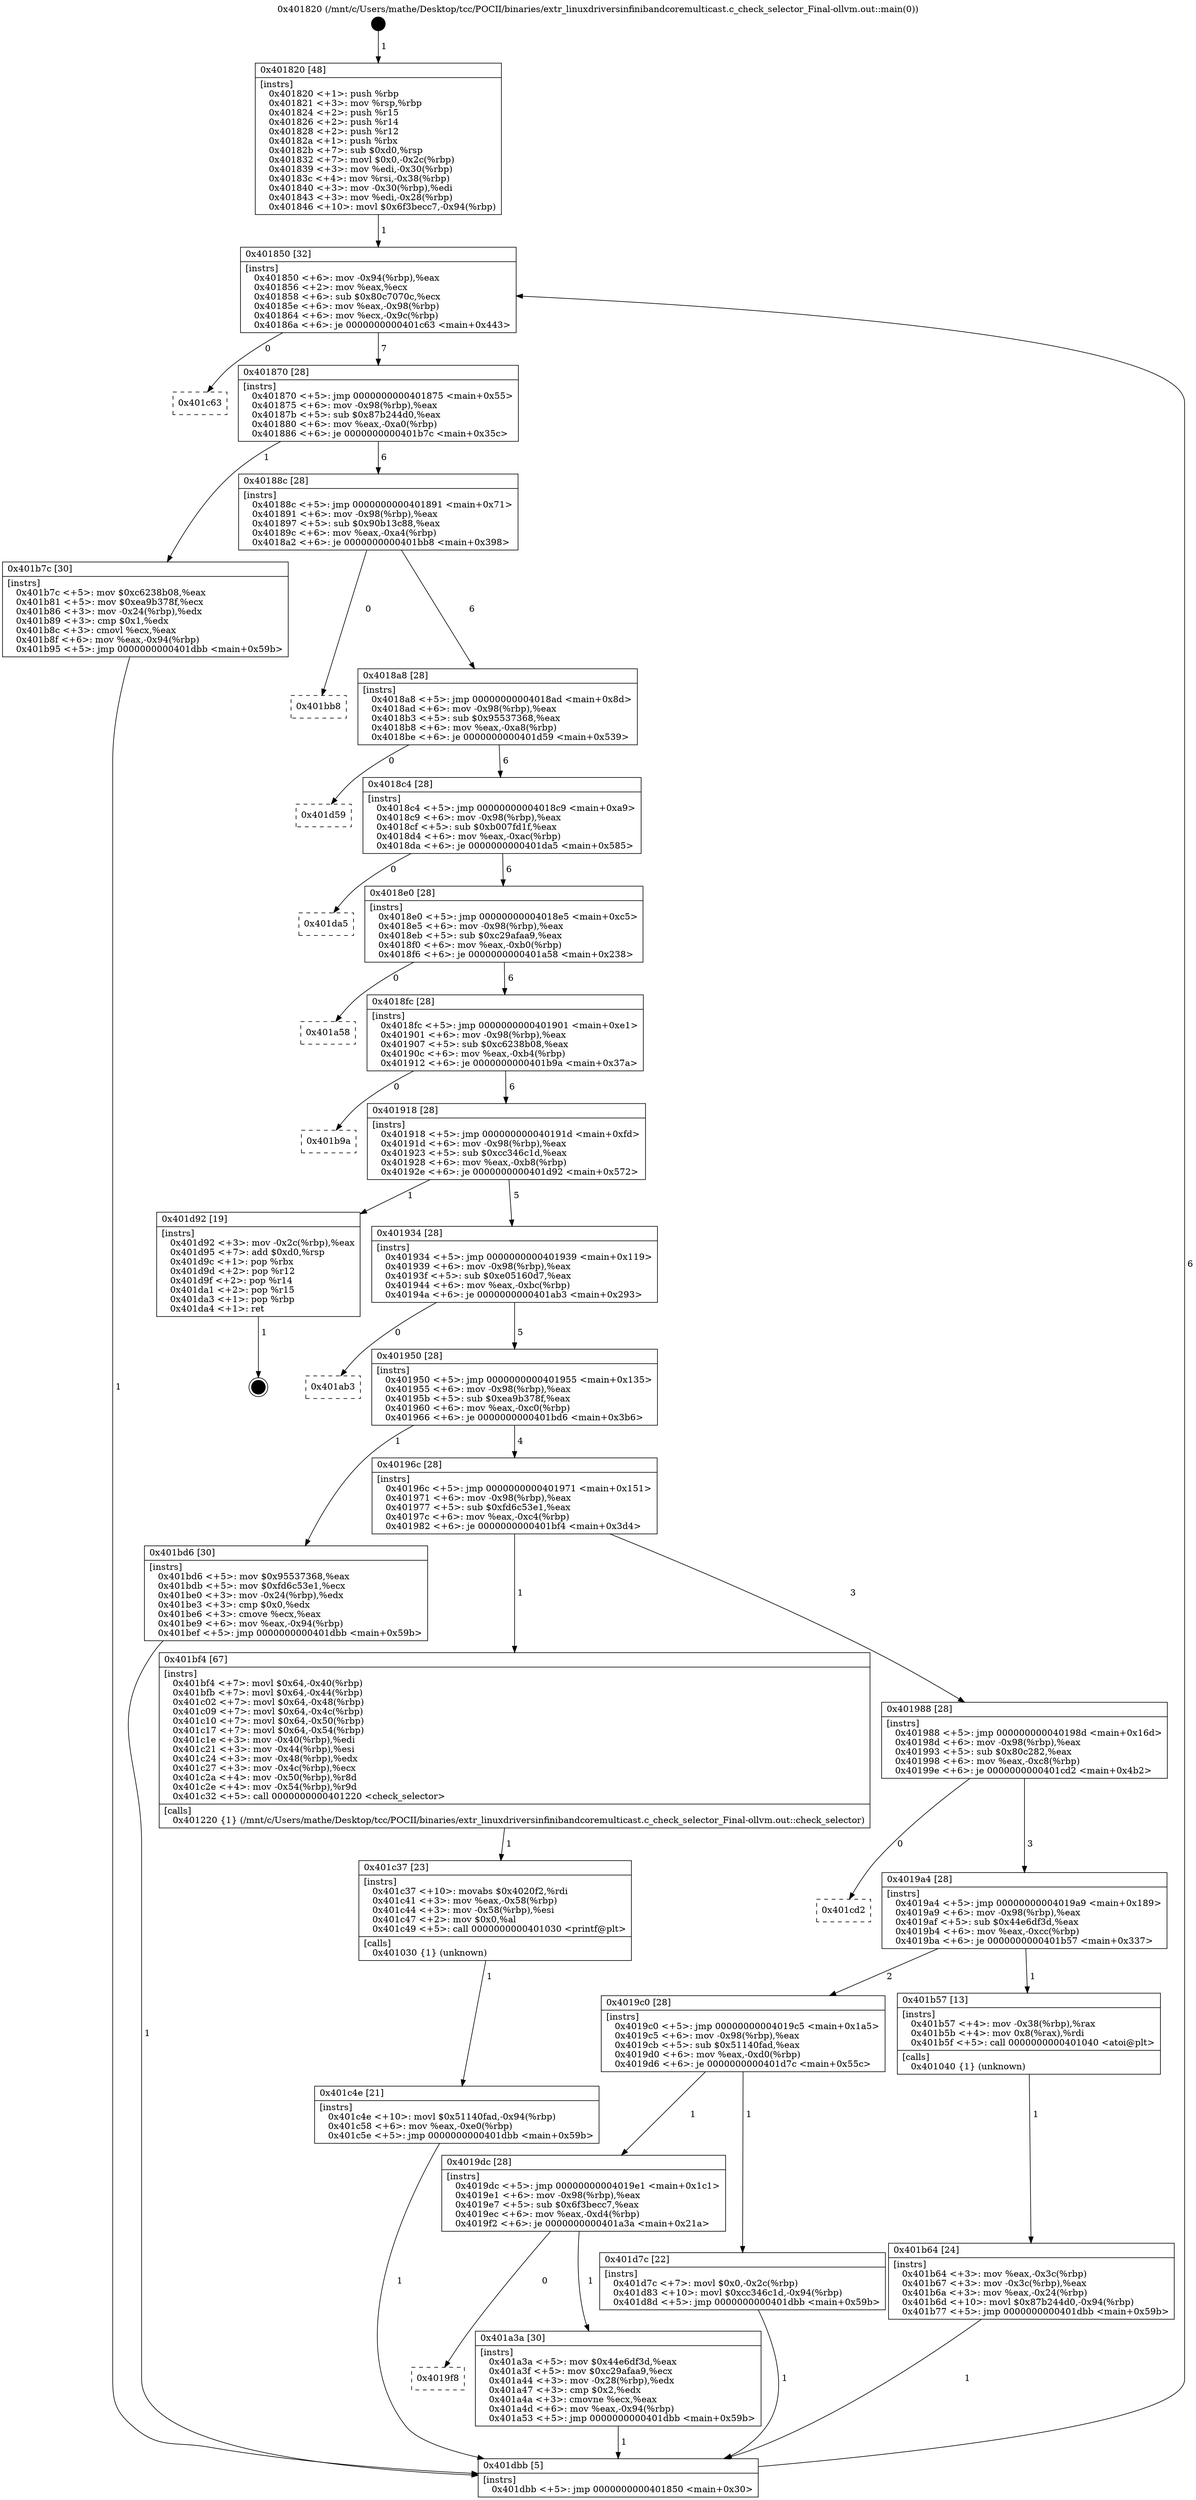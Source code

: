 digraph "0x401820" {
  label = "0x401820 (/mnt/c/Users/mathe/Desktop/tcc/POCII/binaries/extr_linuxdriversinfinibandcoremulticast.c_check_selector_Final-ollvm.out::main(0))"
  labelloc = "t"
  node[shape=record]

  Entry [label="",width=0.3,height=0.3,shape=circle,fillcolor=black,style=filled]
  "0x401850" [label="{
     0x401850 [32]\l
     | [instrs]\l
     &nbsp;&nbsp;0x401850 \<+6\>: mov -0x94(%rbp),%eax\l
     &nbsp;&nbsp;0x401856 \<+2\>: mov %eax,%ecx\l
     &nbsp;&nbsp;0x401858 \<+6\>: sub $0x80c7070c,%ecx\l
     &nbsp;&nbsp;0x40185e \<+6\>: mov %eax,-0x98(%rbp)\l
     &nbsp;&nbsp;0x401864 \<+6\>: mov %ecx,-0x9c(%rbp)\l
     &nbsp;&nbsp;0x40186a \<+6\>: je 0000000000401c63 \<main+0x443\>\l
  }"]
  "0x401c63" [label="{
     0x401c63\l
  }", style=dashed]
  "0x401870" [label="{
     0x401870 [28]\l
     | [instrs]\l
     &nbsp;&nbsp;0x401870 \<+5\>: jmp 0000000000401875 \<main+0x55\>\l
     &nbsp;&nbsp;0x401875 \<+6\>: mov -0x98(%rbp),%eax\l
     &nbsp;&nbsp;0x40187b \<+5\>: sub $0x87b244d0,%eax\l
     &nbsp;&nbsp;0x401880 \<+6\>: mov %eax,-0xa0(%rbp)\l
     &nbsp;&nbsp;0x401886 \<+6\>: je 0000000000401b7c \<main+0x35c\>\l
  }"]
  Exit [label="",width=0.3,height=0.3,shape=circle,fillcolor=black,style=filled,peripheries=2]
  "0x401b7c" [label="{
     0x401b7c [30]\l
     | [instrs]\l
     &nbsp;&nbsp;0x401b7c \<+5\>: mov $0xc6238b08,%eax\l
     &nbsp;&nbsp;0x401b81 \<+5\>: mov $0xea9b378f,%ecx\l
     &nbsp;&nbsp;0x401b86 \<+3\>: mov -0x24(%rbp),%edx\l
     &nbsp;&nbsp;0x401b89 \<+3\>: cmp $0x1,%edx\l
     &nbsp;&nbsp;0x401b8c \<+3\>: cmovl %ecx,%eax\l
     &nbsp;&nbsp;0x401b8f \<+6\>: mov %eax,-0x94(%rbp)\l
     &nbsp;&nbsp;0x401b95 \<+5\>: jmp 0000000000401dbb \<main+0x59b\>\l
  }"]
  "0x40188c" [label="{
     0x40188c [28]\l
     | [instrs]\l
     &nbsp;&nbsp;0x40188c \<+5\>: jmp 0000000000401891 \<main+0x71\>\l
     &nbsp;&nbsp;0x401891 \<+6\>: mov -0x98(%rbp),%eax\l
     &nbsp;&nbsp;0x401897 \<+5\>: sub $0x90b13c88,%eax\l
     &nbsp;&nbsp;0x40189c \<+6\>: mov %eax,-0xa4(%rbp)\l
     &nbsp;&nbsp;0x4018a2 \<+6\>: je 0000000000401bb8 \<main+0x398\>\l
  }"]
  "0x401c4e" [label="{
     0x401c4e [21]\l
     | [instrs]\l
     &nbsp;&nbsp;0x401c4e \<+10\>: movl $0x51140fad,-0x94(%rbp)\l
     &nbsp;&nbsp;0x401c58 \<+6\>: mov %eax,-0xe0(%rbp)\l
     &nbsp;&nbsp;0x401c5e \<+5\>: jmp 0000000000401dbb \<main+0x59b\>\l
  }"]
  "0x401bb8" [label="{
     0x401bb8\l
  }", style=dashed]
  "0x4018a8" [label="{
     0x4018a8 [28]\l
     | [instrs]\l
     &nbsp;&nbsp;0x4018a8 \<+5\>: jmp 00000000004018ad \<main+0x8d\>\l
     &nbsp;&nbsp;0x4018ad \<+6\>: mov -0x98(%rbp),%eax\l
     &nbsp;&nbsp;0x4018b3 \<+5\>: sub $0x95537368,%eax\l
     &nbsp;&nbsp;0x4018b8 \<+6\>: mov %eax,-0xa8(%rbp)\l
     &nbsp;&nbsp;0x4018be \<+6\>: je 0000000000401d59 \<main+0x539\>\l
  }"]
  "0x401c37" [label="{
     0x401c37 [23]\l
     | [instrs]\l
     &nbsp;&nbsp;0x401c37 \<+10\>: movabs $0x4020f2,%rdi\l
     &nbsp;&nbsp;0x401c41 \<+3\>: mov %eax,-0x58(%rbp)\l
     &nbsp;&nbsp;0x401c44 \<+3\>: mov -0x58(%rbp),%esi\l
     &nbsp;&nbsp;0x401c47 \<+2\>: mov $0x0,%al\l
     &nbsp;&nbsp;0x401c49 \<+5\>: call 0000000000401030 \<printf@plt\>\l
     | [calls]\l
     &nbsp;&nbsp;0x401030 \{1\} (unknown)\l
  }"]
  "0x401d59" [label="{
     0x401d59\l
  }", style=dashed]
  "0x4018c4" [label="{
     0x4018c4 [28]\l
     | [instrs]\l
     &nbsp;&nbsp;0x4018c4 \<+5\>: jmp 00000000004018c9 \<main+0xa9\>\l
     &nbsp;&nbsp;0x4018c9 \<+6\>: mov -0x98(%rbp),%eax\l
     &nbsp;&nbsp;0x4018cf \<+5\>: sub $0xb007fd1f,%eax\l
     &nbsp;&nbsp;0x4018d4 \<+6\>: mov %eax,-0xac(%rbp)\l
     &nbsp;&nbsp;0x4018da \<+6\>: je 0000000000401da5 \<main+0x585\>\l
  }"]
  "0x401b64" [label="{
     0x401b64 [24]\l
     | [instrs]\l
     &nbsp;&nbsp;0x401b64 \<+3\>: mov %eax,-0x3c(%rbp)\l
     &nbsp;&nbsp;0x401b67 \<+3\>: mov -0x3c(%rbp),%eax\l
     &nbsp;&nbsp;0x401b6a \<+3\>: mov %eax,-0x24(%rbp)\l
     &nbsp;&nbsp;0x401b6d \<+10\>: movl $0x87b244d0,-0x94(%rbp)\l
     &nbsp;&nbsp;0x401b77 \<+5\>: jmp 0000000000401dbb \<main+0x59b\>\l
  }"]
  "0x401da5" [label="{
     0x401da5\l
  }", style=dashed]
  "0x4018e0" [label="{
     0x4018e0 [28]\l
     | [instrs]\l
     &nbsp;&nbsp;0x4018e0 \<+5\>: jmp 00000000004018e5 \<main+0xc5\>\l
     &nbsp;&nbsp;0x4018e5 \<+6\>: mov -0x98(%rbp),%eax\l
     &nbsp;&nbsp;0x4018eb \<+5\>: sub $0xc29afaa9,%eax\l
     &nbsp;&nbsp;0x4018f0 \<+6\>: mov %eax,-0xb0(%rbp)\l
     &nbsp;&nbsp;0x4018f6 \<+6\>: je 0000000000401a58 \<main+0x238\>\l
  }"]
  "0x401820" [label="{
     0x401820 [48]\l
     | [instrs]\l
     &nbsp;&nbsp;0x401820 \<+1\>: push %rbp\l
     &nbsp;&nbsp;0x401821 \<+3\>: mov %rsp,%rbp\l
     &nbsp;&nbsp;0x401824 \<+2\>: push %r15\l
     &nbsp;&nbsp;0x401826 \<+2\>: push %r14\l
     &nbsp;&nbsp;0x401828 \<+2\>: push %r12\l
     &nbsp;&nbsp;0x40182a \<+1\>: push %rbx\l
     &nbsp;&nbsp;0x40182b \<+7\>: sub $0xd0,%rsp\l
     &nbsp;&nbsp;0x401832 \<+7\>: movl $0x0,-0x2c(%rbp)\l
     &nbsp;&nbsp;0x401839 \<+3\>: mov %edi,-0x30(%rbp)\l
     &nbsp;&nbsp;0x40183c \<+4\>: mov %rsi,-0x38(%rbp)\l
     &nbsp;&nbsp;0x401840 \<+3\>: mov -0x30(%rbp),%edi\l
     &nbsp;&nbsp;0x401843 \<+3\>: mov %edi,-0x28(%rbp)\l
     &nbsp;&nbsp;0x401846 \<+10\>: movl $0x6f3becc7,-0x94(%rbp)\l
  }"]
  "0x401a58" [label="{
     0x401a58\l
  }", style=dashed]
  "0x4018fc" [label="{
     0x4018fc [28]\l
     | [instrs]\l
     &nbsp;&nbsp;0x4018fc \<+5\>: jmp 0000000000401901 \<main+0xe1\>\l
     &nbsp;&nbsp;0x401901 \<+6\>: mov -0x98(%rbp),%eax\l
     &nbsp;&nbsp;0x401907 \<+5\>: sub $0xc6238b08,%eax\l
     &nbsp;&nbsp;0x40190c \<+6\>: mov %eax,-0xb4(%rbp)\l
     &nbsp;&nbsp;0x401912 \<+6\>: je 0000000000401b9a \<main+0x37a\>\l
  }"]
  "0x401dbb" [label="{
     0x401dbb [5]\l
     | [instrs]\l
     &nbsp;&nbsp;0x401dbb \<+5\>: jmp 0000000000401850 \<main+0x30\>\l
  }"]
  "0x401b9a" [label="{
     0x401b9a\l
  }", style=dashed]
  "0x401918" [label="{
     0x401918 [28]\l
     | [instrs]\l
     &nbsp;&nbsp;0x401918 \<+5\>: jmp 000000000040191d \<main+0xfd\>\l
     &nbsp;&nbsp;0x40191d \<+6\>: mov -0x98(%rbp),%eax\l
     &nbsp;&nbsp;0x401923 \<+5\>: sub $0xcc346c1d,%eax\l
     &nbsp;&nbsp;0x401928 \<+6\>: mov %eax,-0xb8(%rbp)\l
     &nbsp;&nbsp;0x40192e \<+6\>: je 0000000000401d92 \<main+0x572\>\l
  }"]
  "0x4019f8" [label="{
     0x4019f8\l
  }", style=dashed]
  "0x401d92" [label="{
     0x401d92 [19]\l
     | [instrs]\l
     &nbsp;&nbsp;0x401d92 \<+3\>: mov -0x2c(%rbp),%eax\l
     &nbsp;&nbsp;0x401d95 \<+7\>: add $0xd0,%rsp\l
     &nbsp;&nbsp;0x401d9c \<+1\>: pop %rbx\l
     &nbsp;&nbsp;0x401d9d \<+2\>: pop %r12\l
     &nbsp;&nbsp;0x401d9f \<+2\>: pop %r14\l
     &nbsp;&nbsp;0x401da1 \<+2\>: pop %r15\l
     &nbsp;&nbsp;0x401da3 \<+1\>: pop %rbp\l
     &nbsp;&nbsp;0x401da4 \<+1\>: ret\l
  }"]
  "0x401934" [label="{
     0x401934 [28]\l
     | [instrs]\l
     &nbsp;&nbsp;0x401934 \<+5\>: jmp 0000000000401939 \<main+0x119\>\l
     &nbsp;&nbsp;0x401939 \<+6\>: mov -0x98(%rbp),%eax\l
     &nbsp;&nbsp;0x40193f \<+5\>: sub $0xe05160d7,%eax\l
     &nbsp;&nbsp;0x401944 \<+6\>: mov %eax,-0xbc(%rbp)\l
     &nbsp;&nbsp;0x40194a \<+6\>: je 0000000000401ab3 \<main+0x293\>\l
  }"]
  "0x401a3a" [label="{
     0x401a3a [30]\l
     | [instrs]\l
     &nbsp;&nbsp;0x401a3a \<+5\>: mov $0x44e6df3d,%eax\l
     &nbsp;&nbsp;0x401a3f \<+5\>: mov $0xc29afaa9,%ecx\l
     &nbsp;&nbsp;0x401a44 \<+3\>: mov -0x28(%rbp),%edx\l
     &nbsp;&nbsp;0x401a47 \<+3\>: cmp $0x2,%edx\l
     &nbsp;&nbsp;0x401a4a \<+3\>: cmovne %ecx,%eax\l
     &nbsp;&nbsp;0x401a4d \<+6\>: mov %eax,-0x94(%rbp)\l
     &nbsp;&nbsp;0x401a53 \<+5\>: jmp 0000000000401dbb \<main+0x59b\>\l
  }"]
  "0x401ab3" [label="{
     0x401ab3\l
  }", style=dashed]
  "0x401950" [label="{
     0x401950 [28]\l
     | [instrs]\l
     &nbsp;&nbsp;0x401950 \<+5\>: jmp 0000000000401955 \<main+0x135\>\l
     &nbsp;&nbsp;0x401955 \<+6\>: mov -0x98(%rbp),%eax\l
     &nbsp;&nbsp;0x40195b \<+5\>: sub $0xea9b378f,%eax\l
     &nbsp;&nbsp;0x401960 \<+6\>: mov %eax,-0xc0(%rbp)\l
     &nbsp;&nbsp;0x401966 \<+6\>: je 0000000000401bd6 \<main+0x3b6\>\l
  }"]
  "0x4019dc" [label="{
     0x4019dc [28]\l
     | [instrs]\l
     &nbsp;&nbsp;0x4019dc \<+5\>: jmp 00000000004019e1 \<main+0x1c1\>\l
     &nbsp;&nbsp;0x4019e1 \<+6\>: mov -0x98(%rbp),%eax\l
     &nbsp;&nbsp;0x4019e7 \<+5\>: sub $0x6f3becc7,%eax\l
     &nbsp;&nbsp;0x4019ec \<+6\>: mov %eax,-0xd4(%rbp)\l
     &nbsp;&nbsp;0x4019f2 \<+6\>: je 0000000000401a3a \<main+0x21a\>\l
  }"]
  "0x401bd6" [label="{
     0x401bd6 [30]\l
     | [instrs]\l
     &nbsp;&nbsp;0x401bd6 \<+5\>: mov $0x95537368,%eax\l
     &nbsp;&nbsp;0x401bdb \<+5\>: mov $0xfd6c53e1,%ecx\l
     &nbsp;&nbsp;0x401be0 \<+3\>: mov -0x24(%rbp),%edx\l
     &nbsp;&nbsp;0x401be3 \<+3\>: cmp $0x0,%edx\l
     &nbsp;&nbsp;0x401be6 \<+3\>: cmove %ecx,%eax\l
     &nbsp;&nbsp;0x401be9 \<+6\>: mov %eax,-0x94(%rbp)\l
     &nbsp;&nbsp;0x401bef \<+5\>: jmp 0000000000401dbb \<main+0x59b\>\l
  }"]
  "0x40196c" [label="{
     0x40196c [28]\l
     | [instrs]\l
     &nbsp;&nbsp;0x40196c \<+5\>: jmp 0000000000401971 \<main+0x151\>\l
     &nbsp;&nbsp;0x401971 \<+6\>: mov -0x98(%rbp),%eax\l
     &nbsp;&nbsp;0x401977 \<+5\>: sub $0xfd6c53e1,%eax\l
     &nbsp;&nbsp;0x40197c \<+6\>: mov %eax,-0xc4(%rbp)\l
     &nbsp;&nbsp;0x401982 \<+6\>: je 0000000000401bf4 \<main+0x3d4\>\l
  }"]
  "0x401d7c" [label="{
     0x401d7c [22]\l
     | [instrs]\l
     &nbsp;&nbsp;0x401d7c \<+7\>: movl $0x0,-0x2c(%rbp)\l
     &nbsp;&nbsp;0x401d83 \<+10\>: movl $0xcc346c1d,-0x94(%rbp)\l
     &nbsp;&nbsp;0x401d8d \<+5\>: jmp 0000000000401dbb \<main+0x59b\>\l
  }"]
  "0x401bf4" [label="{
     0x401bf4 [67]\l
     | [instrs]\l
     &nbsp;&nbsp;0x401bf4 \<+7\>: movl $0x64,-0x40(%rbp)\l
     &nbsp;&nbsp;0x401bfb \<+7\>: movl $0x64,-0x44(%rbp)\l
     &nbsp;&nbsp;0x401c02 \<+7\>: movl $0x64,-0x48(%rbp)\l
     &nbsp;&nbsp;0x401c09 \<+7\>: movl $0x64,-0x4c(%rbp)\l
     &nbsp;&nbsp;0x401c10 \<+7\>: movl $0x64,-0x50(%rbp)\l
     &nbsp;&nbsp;0x401c17 \<+7\>: movl $0x64,-0x54(%rbp)\l
     &nbsp;&nbsp;0x401c1e \<+3\>: mov -0x40(%rbp),%edi\l
     &nbsp;&nbsp;0x401c21 \<+3\>: mov -0x44(%rbp),%esi\l
     &nbsp;&nbsp;0x401c24 \<+3\>: mov -0x48(%rbp),%edx\l
     &nbsp;&nbsp;0x401c27 \<+3\>: mov -0x4c(%rbp),%ecx\l
     &nbsp;&nbsp;0x401c2a \<+4\>: mov -0x50(%rbp),%r8d\l
     &nbsp;&nbsp;0x401c2e \<+4\>: mov -0x54(%rbp),%r9d\l
     &nbsp;&nbsp;0x401c32 \<+5\>: call 0000000000401220 \<check_selector\>\l
     | [calls]\l
     &nbsp;&nbsp;0x401220 \{1\} (/mnt/c/Users/mathe/Desktop/tcc/POCII/binaries/extr_linuxdriversinfinibandcoremulticast.c_check_selector_Final-ollvm.out::check_selector)\l
  }"]
  "0x401988" [label="{
     0x401988 [28]\l
     | [instrs]\l
     &nbsp;&nbsp;0x401988 \<+5\>: jmp 000000000040198d \<main+0x16d\>\l
     &nbsp;&nbsp;0x40198d \<+6\>: mov -0x98(%rbp),%eax\l
     &nbsp;&nbsp;0x401993 \<+5\>: sub $0x80c282,%eax\l
     &nbsp;&nbsp;0x401998 \<+6\>: mov %eax,-0xc8(%rbp)\l
     &nbsp;&nbsp;0x40199e \<+6\>: je 0000000000401cd2 \<main+0x4b2\>\l
  }"]
  "0x4019c0" [label="{
     0x4019c0 [28]\l
     | [instrs]\l
     &nbsp;&nbsp;0x4019c0 \<+5\>: jmp 00000000004019c5 \<main+0x1a5\>\l
     &nbsp;&nbsp;0x4019c5 \<+6\>: mov -0x98(%rbp),%eax\l
     &nbsp;&nbsp;0x4019cb \<+5\>: sub $0x51140fad,%eax\l
     &nbsp;&nbsp;0x4019d0 \<+6\>: mov %eax,-0xd0(%rbp)\l
     &nbsp;&nbsp;0x4019d6 \<+6\>: je 0000000000401d7c \<main+0x55c\>\l
  }"]
  "0x401cd2" [label="{
     0x401cd2\l
  }", style=dashed]
  "0x4019a4" [label="{
     0x4019a4 [28]\l
     | [instrs]\l
     &nbsp;&nbsp;0x4019a4 \<+5\>: jmp 00000000004019a9 \<main+0x189\>\l
     &nbsp;&nbsp;0x4019a9 \<+6\>: mov -0x98(%rbp),%eax\l
     &nbsp;&nbsp;0x4019af \<+5\>: sub $0x44e6df3d,%eax\l
     &nbsp;&nbsp;0x4019b4 \<+6\>: mov %eax,-0xcc(%rbp)\l
     &nbsp;&nbsp;0x4019ba \<+6\>: je 0000000000401b57 \<main+0x337\>\l
  }"]
  "0x401b57" [label="{
     0x401b57 [13]\l
     | [instrs]\l
     &nbsp;&nbsp;0x401b57 \<+4\>: mov -0x38(%rbp),%rax\l
     &nbsp;&nbsp;0x401b5b \<+4\>: mov 0x8(%rax),%rdi\l
     &nbsp;&nbsp;0x401b5f \<+5\>: call 0000000000401040 \<atoi@plt\>\l
     | [calls]\l
     &nbsp;&nbsp;0x401040 \{1\} (unknown)\l
  }"]
  Entry -> "0x401820" [label=" 1"]
  "0x401850" -> "0x401c63" [label=" 0"]
  "0x401850" -> "0x401870" [label=" 7"]
  "0x401d92" -> Exit [label=" 1"]
  "0x401870" -> "0x401b7c" [label=" 1"]
  "0x401870" -> "0x40188c" [label=" 6"]
  "0x401d7c" -> "0x401dbb" [label=" 1"]
  "0x40188c" -> "0x401bb8" [label=" 0"]
  "0x40188c" -> "0x4018a8" [label=" 6"]
  "0x401c4e" -> "0x401dbb" [label=" 1"]
  "0x4018a8" -> "0x401d59" [label=" 0"]
  "0x4018a8" -> "0x4018c4" [label=" 6"]
  "0x401c37" -> "0x401c4e" [label=" 1"]
  "0x4018c4" -> "0x401da5" [label=" 0"]
  "0x4018c4" -> "0x4018e0" [label=" 6"]
  "0x401bf4" -> "0x401c37" [label=" 1"]
  "0x4018e0" -> "0x401a58" [label=" 0"]
  "0x4018e0" -> "0x4018fc" [label=" 6"]
  "0x401bd6" -> "0x401dbb" [label=" 1"]
  "0x4018fc" -> "0x401b9a" [label=" 0"]
  "0x4018fc" -> "0x401918" [label=" 6"]
  "0x401b7c" -> "0x401dbb" [label=" 1"]
  "0x401918" -> "0x401d92" [label=" 1"]
  "0x401918" -> "0x401934" [label=" 5"]
  "0x401b64" -> "0x401dbb" [label=" 1"]
  "0x401934" -> "0x401ab3" [label=" 0"]
  "0x401934" -> "0x401950" [label=" 5"]
  "0x401b57" -> "0x401b64" [label=" 1"]
  "0x401950" -> "0x401bd6" [label=" 1"]
  "0x401950" -> "0x40196c" [label=" 4"]
  "0x401820" -> "0x401850" [label=" 1"]
  "0x40196c" -> "0x401bf4" [label=" 1"]
  "0x40196c" -> "0x401988" [label=" 3"]
  "0x401a3a" -> "0x401dbb" [label=" 1"]
  "0x401988" -> "0x401cd2" [label=" 0"]
  "0x401988" -> "0x4019a4" [label=" 3"]
  "0x4019dc" -> "0x401a3a" [label=" 1"]
  "0x4019a4" -> "0x401b57" [label=" 1"]
  "0x4019a4" -> "0x4019c0" [label=" 2"]
  "0x4019dc" -> "0x4019f8" [label=" 0"]
  "0x4019c0" -> "0x401d7c" [label=" 1"]
  "0x4019c0" -> "0x4019dc" [label=" 1"]
  "0x401dbb" -> "0x401850" [label=" 6"]
}
